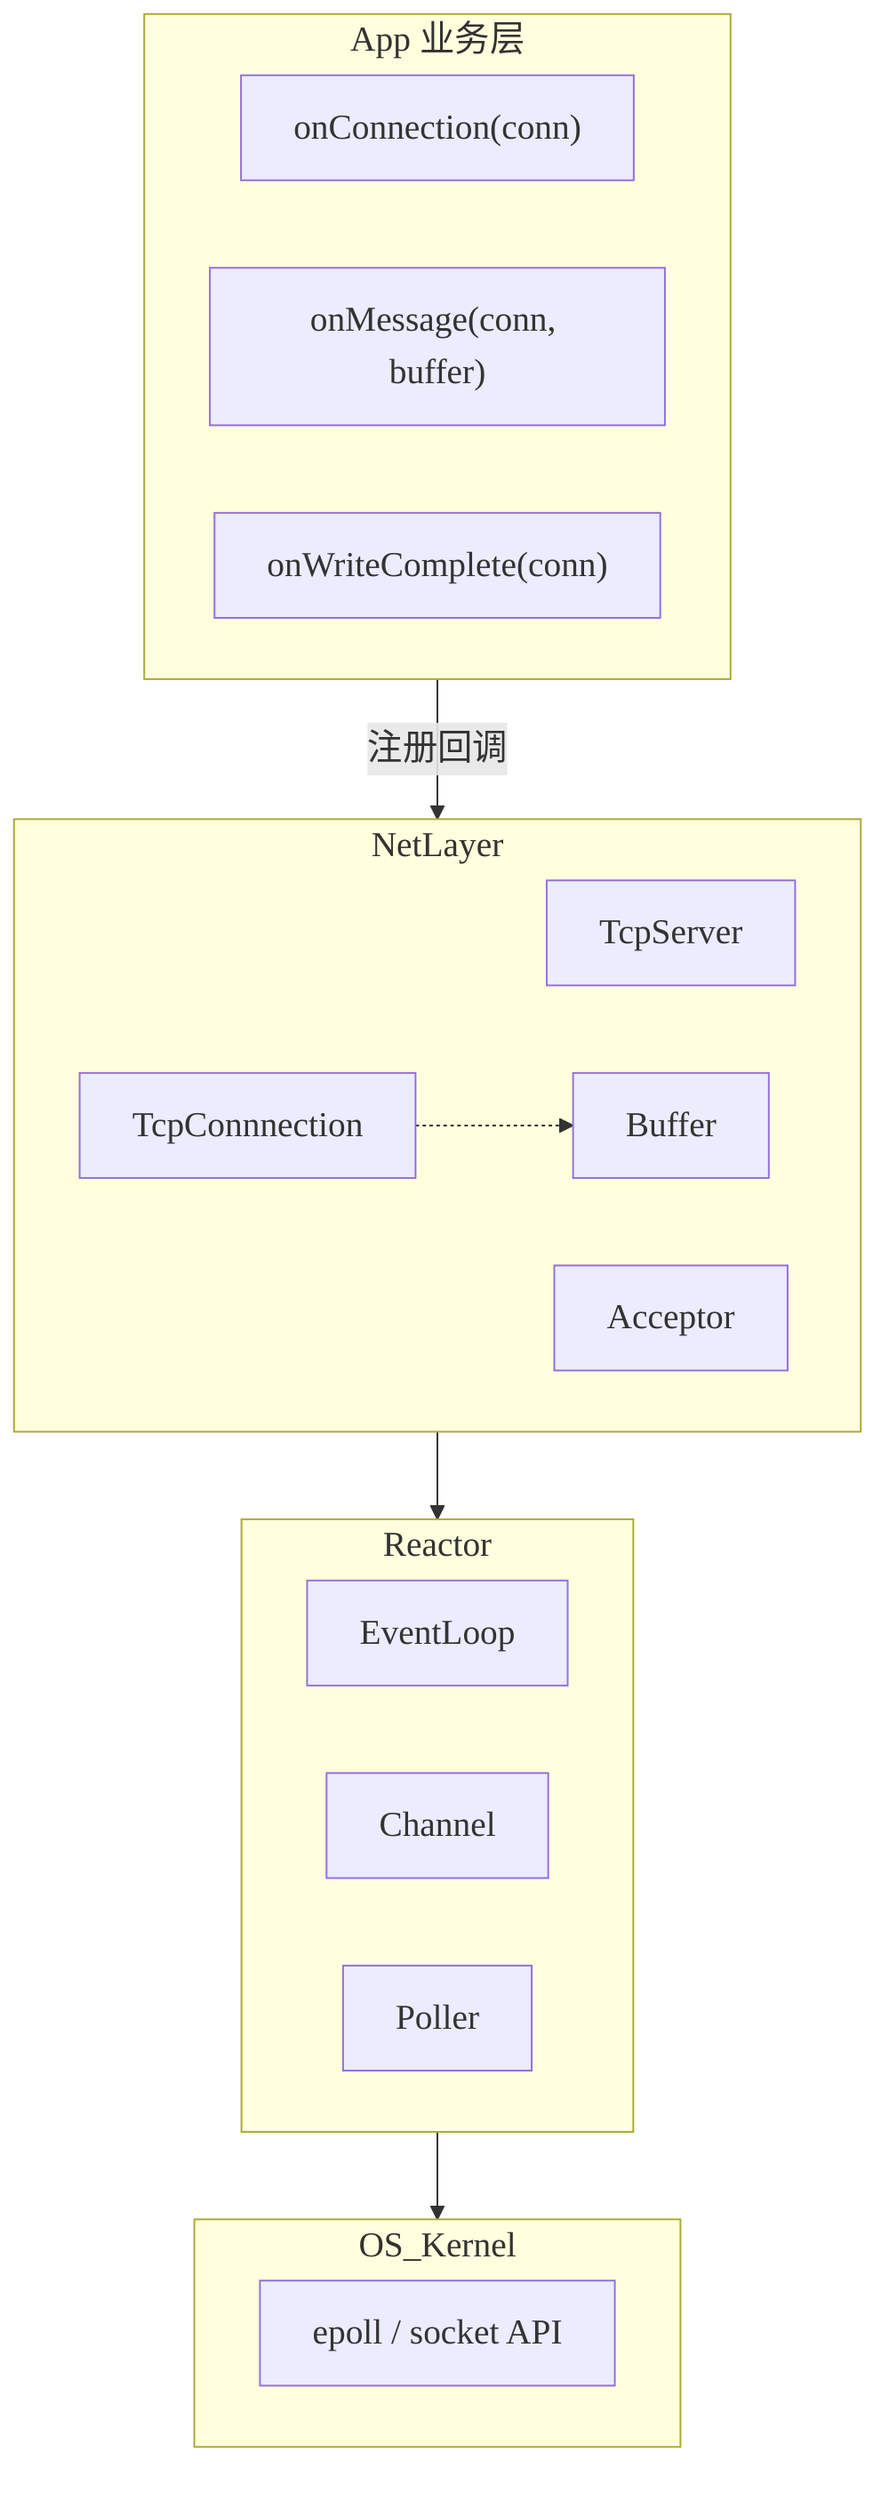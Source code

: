 %%{init: {
    "theme": "default",
    "themeVariables": {
        "fontFamily": "Times New Roman",
        "fontSize": "20px"
    }
}}%%

flowchart TD
    subgraph AppBusiness[App 业务层]
        onConn["onConnection(conn)"]
        onMsg["onMessage(conn, buffer)"]
        onWrite["onWriteComplete(conn)"]
    end

    subgraph NetLayer
        TcpServer
        Acceptor
        TcpConnnection
        Buffer
        %% TcpServer --> Acceptor 
        %% TcpServer --> TcpConnnection
        TcpConnnection -.-> Buffer
    end

    subgraph Reactor
        EventLoop
        Channel
        Poller
    end

    subgraph OS_Kernel
        epoll["epoll / socket API"]
    end

    %% 应用层注册回调
    %% AppBusiness -->|注册回调| TcpServer
    AppBusiness -->|注册回调| NetLayer
    NetLayer --> Reactor
    Reactor --> OS_Kernel
    %% TcpConnnection --> Channel --> EventLoop --> Poller --> epoll
    %% AppBusiness --> NetLayer --> Reactor --> OS_Kernel